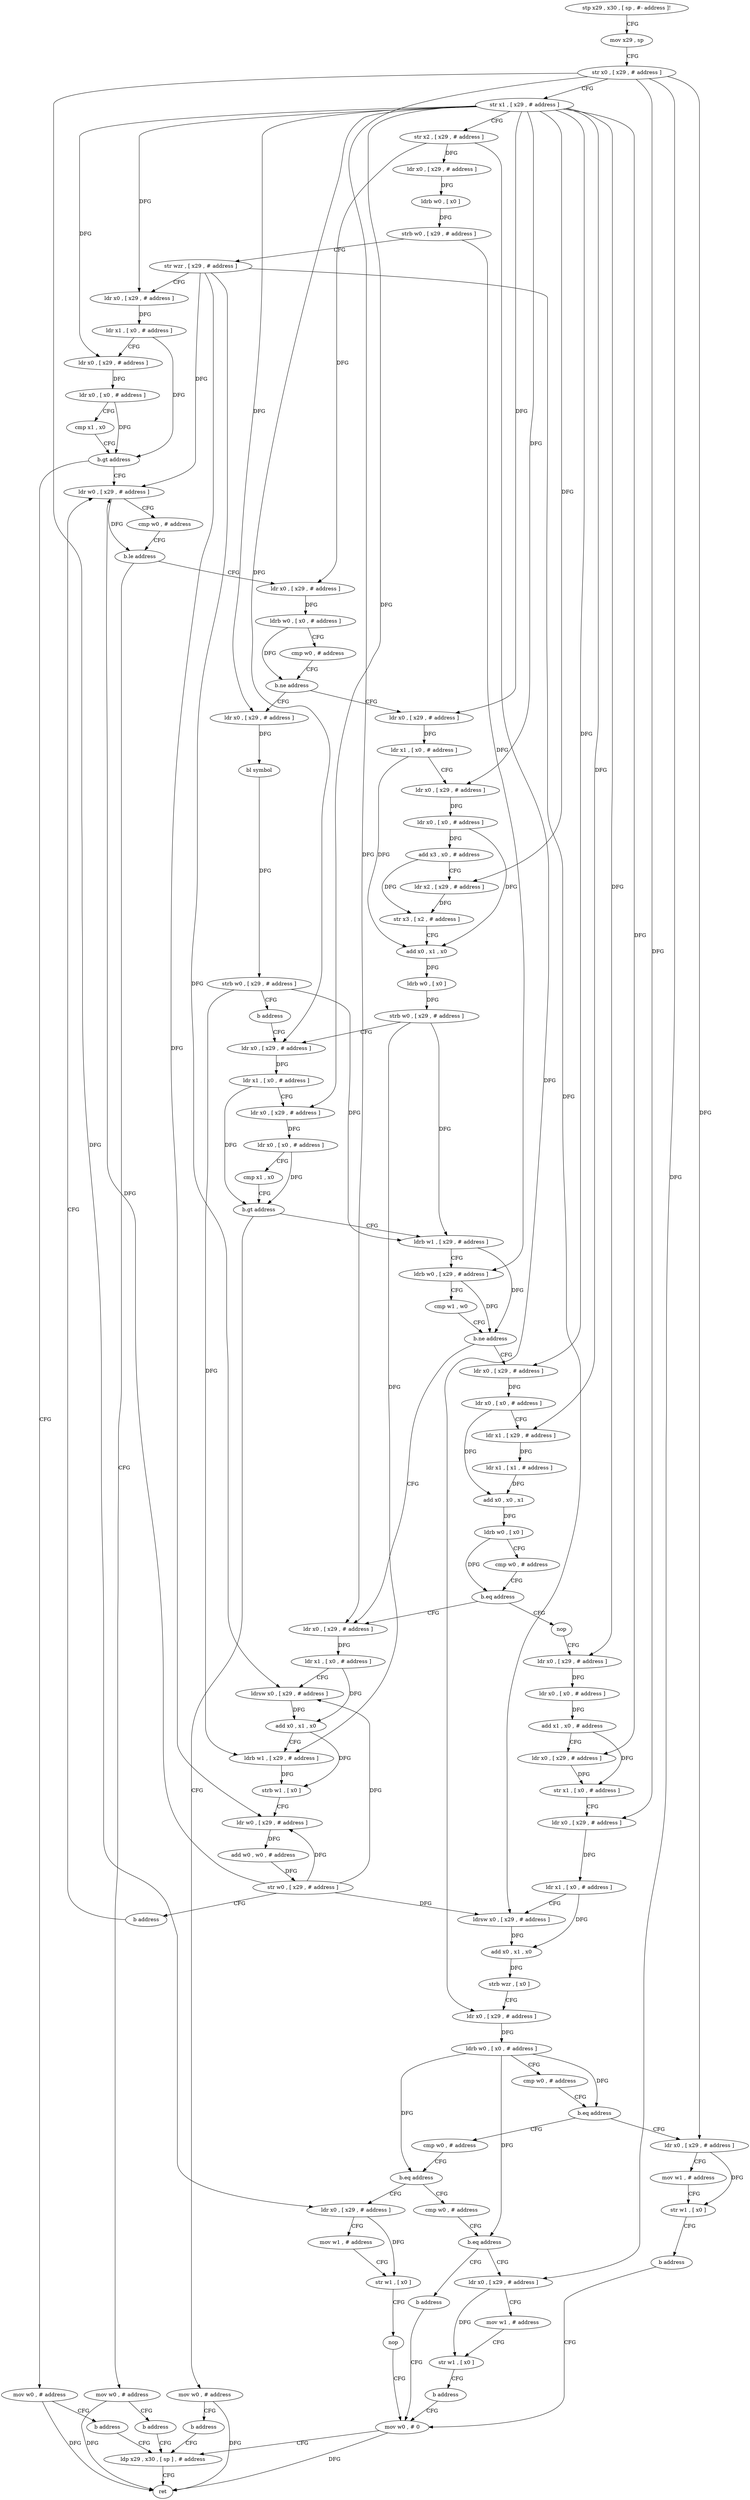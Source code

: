 digraph "func" {
"4431768" [label = "stp x29 , x30 , [ sp , #- address ]!" ]
"4431772" [label = "mov x29 , sp" ]
"4431776" [label = "str x0 , [ x29 , # address ]" ]
"4431780" [label = "str x1 , [ x29 , # address ]" ]
"4431784" [label = "str x2 , [ x29 , # address ]" ]
"4431788" [label = "ldr x0 , [ x29 , # address ]" ]
"4431792" [label = "ldrb w0 , [ x0 ]" ]
"4431796" [label = "strb w0 , [ x29 , # address ]" ]
"4431800" [label = "str wzr , [ x29 , # address ]" ]
"4431804" [label = "ldr x0 , [ x29 , # address ]" ]
"4431808" [label = "ldr x1 , [ x0 , # address ]" ]
"4431812" [label = "ldr x0 , [ x29 , # address ]" ]
"4431816" [label = "ldr x0 , [ x0 , # address ]" ]
"4431820" [label = "cmp x1 , x0" ]
"4431824" [label = "b.gt address" ]
"4431836" [label = "ldr w0 , [ x29 , # address ]" ]
"4431828" [label = "mov w0 , # address" ]
"4431840" [label = "cmp w0 , # address" ]
"4431844" [label = "b.le address" ]
"4431856" [label = "ldr x0 , [ x29 , # address ]" ]
"4431848" [label = "mov w0 , # address" ]
"4431832" [label = "b address" ]
"4432180" [label = "ldp x29 , x30 , [ sp ] , # address" ]
"4431860" [label = "ldrb w0 , [ x0 , # address ]" ]
"4431864" [label = "cmp w0 , # address" ]
"4431868" [label = "b.ne address" ]
"4431888" [label = "ldr x0 , [ x29 , # address ]" ]
"4431872" [label = "ldr x0 , [ x29 , # address ]" ]
"4431852" [label = "b address" ]
"4432184" [label = "ret" ]
"4431892" [label = "ldr x1 , [ x0 , # address ]" ]
"4431896" [label = "ldr x0 , [ x29 , # address ]" ]
"4431900" [label = "ldr x0 , [ x0 , # address ]" ]
"4431904" [label = "add x3 , x0 , # address" ]
"4431908" [label = "ldr x2 , [ x29 , # address ]" ]
"4431912" [label = "str x3 , [ x2 , # address ]" ]
"4431916" [label = "add x0 , x1 , x0" ]
"4431920" [label = "ldrb w0 , [ x0 ]" ]
"4431924" [label = "strb w0 , [ x29 , # address ]" ]
"4431928" [label = "ldr x0 , [ x29 , # address ]" ]
"4431876" [label = "bl symbol" ]
"4431880" [label = "strb w0 , [ x29 , # address ]" ]
"4431884" [label = "b address" ]
"4431960" [label = "ldrb w1 , [ x29 , # address ]" ]
"4431964" [label = "ldrb w0 , [ x29 , # address ]" ]
"4431968" [label = "cmp w1 , w0" ]
"4431972" [label = "b.ne address" ]
"4432008" [label = "ldr x0 , [ x29 , # address ]" ]
"4431976" [label = "ldr x0 , [ x29 , # address ]" ]
"4431952" [label = "mov w0 , # address" ]
"4431956" [label = "b address" ]
"4431932" [label = "ldr x1 , [ x0 , # address ]" ]
"4431936" [label = "ldr x0 , [ x29 , # address ]" ]
"4431940" [label = "ldr x0 , [ x0 , # address ]" ]
"4431944" [label = "cmp x1 , x0" ]
"4431948" [label = "b.gt address" ]
"4432012" [label = "ldr x1 , [ x0 , # address ]" ]
"4432016" [label = "ldrsw x0 , [ x29 , # address ]" ]
"4432020" [label = "add x0 , x1 , x0" ]
"4432024" [label = "ldrb w1 , [ x29 , # address ]" ]
"4432028" [label = "strb w1 , [ x0 ]" ]
"4432032" [label = "ldr w0 , [ x29 , # address ]" ]
"4432036" [label = "add w0 , w0 , # address" ]
"4432040" [label = "str w0 , [ x29 , # address ]" ]
"4432044" [label = "b address" ]
"4431980" [label = "ldr x0 , [ x0 , # address ]" ]
"4431984" [label = "ldr x1 , [ x29 , # address ]" ]
"4431988" [label = "ldr x1 , [ x1 , # address ]" ]
"4431992" [label = "add x0 , x0 , x1" ]
"4431996" [label = "ldrb w0 , [ x0 ]" ]
"4432000" [label = "cmp w0 , # address" ]
"4432004" [label = "b.eq address" ]
"4432048" [label = "nop" ]
"4432052" [label = "ldr x0 , [ x29 , # address ]" ]
"4432056" [label = "ldr x0 , [ x0 , # address ]" ]
"4432060" [label = "add x1 , x0 , # address" ]
"4432064" [label = "ldr x0 , [ x29 , # address ]" ]
"4432068" [label = "str x1 , [ x0 , # address ]" ]
"4432072" [label = "ldr x0 , [ x29 , # address ]" ]
"4432076" [label = "ldr x1 , [ x0 , # address ]" ]
"4432080" [label = "ldrsw x0 , [ x29 , # address ]" ]
"4432084" [label = "add x0 , x1 , x0" ]
"4432088" [label = "strb wzr , [ x0 ]" ]
"4432092" [label = "ldr x0 , [ x29 , # address ]" ]
"4432096" [label = "ldrb w0 , [ x0 , # address ]" ]
"4432100" [label = "cmp w0 , # address" ]
"4432104" [label = "b.eq address" ]
"4432144" [label = "ldr x0 , [ x29 , # address ]" ]
"4432108" [label = "cmp w0 , # address" ]
"4432148" [label = "mov w1 , # address" ]
"4432152" [label = "str w1 , [ x0 ]" ]
"4432156" [label = "b address" ]
"4432176" [label = "mov w0 , # 0" ]
"4432112" [label = "b.eq address" ]
"4432160" [label = "ldr x0 , [ x29 , # address ]" ]
"4432116" [label = "cmp w0 , # address" ]
"4432164" [label = "mov w1 , # address" ]
"4432168" [label = "str w1 , [ x0 ]" ]
"4432172" [label = "nop" ]
"4432120" [label = "b.eq address" ]
"4432128" [label = "ldr x0 , [ x29 , # address ]" ]
"4432124" [label = "b address" ]
"4432132" [label = "mov w1 , # address" ]
"4432136" [label = "str w1 , [ x0 ]" ]
"4432140" [label = "b address" ]
"4431768" -> "4431772" [ label = "CFG" ]
"4431772" -> "4431776" [ label = "CFG" ]
"4431776" -> "4431780" [ label = "CFG" ]
"4431776" -> "4432008" [ label = "DFG" ]
"4431776" -> "4432072" [ label = "DFG" ]
"4431776" -> "4432144" [ label = "DFG" ]
"4431776" -> "4432160" [ label = "DFG" ]
"4431776" -> "4432128" [ label = "DFG" ]
"4431780" -> "4431784" [ label = "CFG" ]
"4431780" -> "4431804" [ label = "DFG" ]
"4431780" -> "4431812" [ label = "DFG" ]
"4431780" -> "4431888" [ label = "DFG" ]
"4431780" -> "4431896" [ label = "DFG" ]
"4431780" -> "4431908" [ label = "DFG" ]
"4431780" -> "4431872" [ label = "DFG" ]
"4431780" -> "4431928" [ label = "DFG" ]
"4431780" -> "4431936" [ label = "DFG" ]
"4431780" -> "4431976" [ label = "DFG" ]
"4431780" -> "4431984" [ label = "DFG" ]
"4431780" -> "4432052" [ label = "DFG" ]
"4431780" -> "4432064" [ label = "DFG" ]
"4431784" -> "4431788" [ label = "DFG" ]
"4431784" -> "4431856" [ label = "DFG" ]
"4431784" -> "4432092" [ label = "DFG" ]
"4431788" -> "4431792" [ label = "DFG" ]
"4431792" -> "4431796" [ label = "DFG" ]
"4431796" -> "4431800" [ label = "CFG" ]
"4431796" -> "4431964" [ label = "DFG" ]
"4431800" -> "4431804" [ label = "CFG" ]
"4431800" -> "4431836" [ label = "DFG" ]
"4431800" -> "4432016" [ label = "DFG" ]
"4431800" -> "4432032" [ label = "DFG" ]
"4431800" -> "4432080" [ label = "DFG" ]
"4431804" -> "4431808" [ label = "DFG" ]
"4431808" -> "4431812" [ label = "CFG" ]
"4431808" -> "4431824" [ label = "DFG" ]
"4431812" -> "4431816" [ label = "DFG" ]
"4431816" -> "4431820" [ label = "CFG" ]
"4431816" -> "4431824" [ label = "DFG" ]
"4431820" -> "4431824" [ label = "CFG" ]
"4431824" -> "4431836" [ label = "CFG" ]
"4431824" -> "4431828" [ label = "CFG" ]
"4431836" -> "4431840" [ label = "CFG" ]
"4431836" -> "4431844" [ label = "DFG" ]
"4431828" -> "4431832" [ label = "CFG" ]
"4431828" -> "4432184" [ label = "DFG" ]
"4431840" -> "4431844" [ label = "CFG" ]
"4431844" -> "4431856" [ label = "CFG" ]
"4431844" -> "4431848" [ label = "CFG" ]
"4431856" -> "4431860" [ label = "DFG" ]
"4431848" -> "4431852" [ label = "CFG" ]
"4431848" -> "4432184" [ label = "DFG" ]
"4431832" -> "4432180" [ label = "CFG" ]
"4432180" -> "4432184" [ label = "CFG" ]
"4431860" -> "4431864" [ label = "CFG" ]
"4431860" -> "4431868" [ label = "DFG" ]
"4431864" -> "4431868" [ label = "CFG" ]
"4431868" -> "4431888" [ label = "CFG" ]
"4431868" -> "4431872" [ label = "CFG" ]
"4431888" -> "4431892" [ label = "DFG" ]
"4431872" -> "4431876" [ label = "DFG" ]
"4431852" -> "4432180" [ label = "CFG" ]
"4431892" -> "4431896" [ label = "CFG" ]
"4431892" -> "4431916" [ label = "DFG" ]
"4431896" -> "4431900" [ label = "DFG" ]
"4431900" -> "4431904" [ label = "DFG" ]
"4431900" -> "4431916" [ label = "DFG" ]
"4431904" -> "4431908" [ label = "CFG" ]
"4431904" -> "4431912" [ label = "DFG" ]
"4431908" -> "4431912" [ label = "DFG" ]
"4431912" -> "4431916" [ label = "CFG" ]
"4431916" -> "4431920" [ label = "DFG" ]
"4431920" -> "4431924" [ label = "DFG" ]
"4431924" -> "4431928" [ label = "CFG" ]
"4431924" -> "4431960" [ label = "DFG" ]
"4431924" -> "4432024" [ label = "DFG" ]
"4431928" -> "4431932" [ label = "DFG" ]
"4431876" -> "4431880" [ label = "DFG" ]
"4431880" -> "4431884" [ label = "CFG" ]
"4431880" -> "4431960" [ label = "DFG" ]
"4431880" -> "4432024" [ label = "DFG" ]
"4431884" -> "4431928" [ label = "CFG" ]
"4431960" -> "4431964" [ label = "CFG" ]
"4431960" -> "4431972" [ label = "DFG" ]
"4431964" -> "4431968" [ label = "CFG" ]
"4431964" -> "4431972" [ label = "DFG" ]
"4431968" -> "4431972" [ label = "CFG" ]
"4431972" -> "4432008" [ label = "CFG" ]
"4431972" -> "4431976" [ label = "CFG" ]
"4432008" -> "4432012" [ label = "DFG" ]
"4431976" -> "4431980" [ label = "DFG" ]
"4431952" -> "4431956" [ label = "CFG" ]
"4431952" -> "4432184" [ label = "DFG" ]
"4431956" -> "4432180" [ label = "CFG" ]
"4431932" -> "4431936" [ label = "CFG" ]
"4431932" -> "4431948" [ label = "DFG" ]
"4431936" -> "4431940" [ label = "DFG" ]
"4431940" -> "4431944" [ label = "CFG" ]
"4431940" -> "4431948" [ label = "DFG" ]
"4431944" -> "4431948" [ label = "CFG" ]
"4431948" -> "4431960" [ label = "CFG" ]
"4431948" -> "4431952" [ label = "CFG" ]
"4432012" -> "4432016" [ label = "CFG" ]
"4432012" -> "4432020" [ label = "DFG" ]
"4432016" -> "4432020" [ label = "DFG" ]
"4432020" -> "4432024" [ label = "CFG" ]
"4432020" -> "4432028" [ label = "DFG" ]
"4432024" -> "4432028" [ label = "DFG" ]
"4432028" -> "4432032" [ label = "CFG" ]
"4432032" -> "4432036" [ label = "DFG" ]
"4432036" -> "4432040" [ label = "DFG" ]
"4432040" -> "4432044" [ label = "CFG" ]
"4432040" -> "4431836" [ label = "DFG" ]
"4432040" -> "4432016" [ label = "DFG" ]
"4432040" -> "4432032" [ label = "DFG" ]
"4432040" -> "4432080" [ label = "DFG" ]
"4432044" -> "4431836" [ label = "CFG" ]
"4431980" -> "4431984" [ label = "CFG" ]
"4431980" -> "4431992" [ label = "DFG" ]
"4431984" -> "4431988" [ label = "DFG" ]
"4431988" -> "4431992" [ label = "DFG" ]
"4431992" -> "4431996" [ label = "DFG" ]
"4431996" -> "4432000" [ label = "CFG" ]
"4431996" -> "4432004" [ label = "DFG" ]
"4432000" -> "4432004" [ label = "CFG" ]
"4432004" -> "4432048" [ label = "CFG" ]
"4432004" -> "4432008" [ label = "CFG" ]
"4432048" -> "4432052" [ label = "CFG" ]
"4432052" -> "4432056" [ label = "DFG" ]
"4432056" -> "4432060" [ label = "DFG" ]
"4432060" -> "4432064" [ label = "CFG" ]
"4432060" -> "4432068" [ label = "DFG" ]
"4432064" -> "4432068" [ label = "DFG" ]
"4432068" -> "4432072" [ label = "CFG" ]
"4432072" -> "4432076" [ label = "DFG" ]
"4432076" -> "4432080" [ label = "CFG" ]
"4432076" -> "4432084" [ label = "DFG" ]
"4432080" -> "4432084" [ label = "DFG" ]
"4432084" -> "4432088" [ label = "DFG" ]
"4432088" -> "4432092" [ label = "CFG" ]
"4432092" -> "4432096" [ label = "DFG" ]
"4432096" -> "4432100" [ label = "CFG" ]
"4432096" -> "4432104" [ label = "DFG" ]
"4432096" -> "4432112" [ label = "DFG" ]
"4432096" -> "4432120" [ label = "DFG" ]
"4432100" -> "4432104" [ label = "CFG" ]
"4432104" -> "4432144" [ label = "CFG" ]
"4432104" -> "4432108" [ label = "CFG" ]
"4432144" -> "4432148" [ label = "CFG" ]
"4432144" -> "4432152" [ label = "DFG" ]
"4432108" -> "4432112" [ label = "CFG" ]
"4432148" -> "4432152" [ label = "CFG" ]
"4432152" -> "4432156" [ label = "CFG" ]
"4432156" -> "4432176" [ label = "CFG" ]
"4432176" -> "4432180" [ label = "CFG" ]
"4432176" -> "4432184" [ label = "DFG" ]
"4432112" -> "4432160" [ label = "CFG" ]
"4432112" -> "4432116" [ label = "CFG" ]
"4432160" -> "4432164" [ label = "CFG" ]
"4432160" -> "4432168" [ label = "DFG" ]
"4432116" -> "4432120" [ label = "CFG" ]
"4432164" -> "4432168" [ label = "CFG" ]
"4432168" -> "4432172" [ label = "CFG" ]
"4432172" -> "4432176" [ label = "CFG" ]
"4432120" -> "4432128" [ label = "CFG" ]
"4432120" -> "4432124" [ label = "CFG" ]
"4432128" -> "4432132" [ label = "CFG" ]
"4432128" -> "4432136" [ label = "DFG" ]
"4432124" -> "4432176" [ label = "CFG" ]
"4432132" -> "4432136" [ label = "CFG" ]
"4432136" -> "4432140" [ label = "CFG" ]
"4432140" -> "4432176" [ label = "CFG" ]
}

